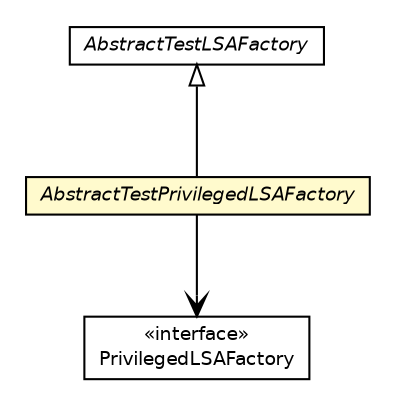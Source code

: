#!/usr/local/bin/dot
#
# Class diagram 
# Generated by UmlGraph version 4.4 (http://www.spinellis.gr/sw/umlgraph)
#

digraph G {
	edge [fontname="Helvetica",fontsize=10,labelfontname="Helvetica",labelfontsize=10];
	node [fontname="Helvetica",fontsize=10,shape=plaintext];
	// it.apice.sapere.api.AbstractTestPrivilegedLSAFactory
	c19766 [label=<<table border="0" cellborder="1" cellspacing="0" cellpadding="2" port="p" bgcolor="lemonChiffon" href="./AbstractTestPrivilegedLSAFactory.html">
		<tr><td><table border="0" cellspacing="0" cellpadding="1">
			<tr><td><font face="Helvetica-Oblique"> AbstractTestPrivilegedLSAFactory </font></td></tr>
		</table></td></tr>
		</table>>, fontname="Helvetica", fontcolor="black", fontsize=9.0];
	// it.apice.sapere.api.AbstractTestLSAFactory
	c19777 [label=<<table border="0" cellborder="1" cellspacing="0" cellpadding="2" port="p" href="./AbstractTestLSAFactory.html">
		<tr><td><table border="0" cellspacing="0" cellpadding="1">
			<tr><td><font face="Helvetica-Oblique"> AbstractTestLSAFactory </font></td></tr>
		</table></td></tr>
		</table>>, fontname="Helvetica", fontcolor="black", fontsize=9.0];
	// it.apice.sapere.api.PrivilegedLSAFactory
	c19793 [label=<<table border="0" cellborder="1" cellspacing="0" cellpadding="2" port="p" href="./PrivilegedLSAFactory.html">
		<tr><td><table border="0" cellspacing="0" cellpadding="1">
			<tr><td> &laquo;interface&raquo; </td></tr>
			<tr><td> PrivilegedLSAFactory </td></tr>
		</table></td></tr>
		</table>>, fontname="Helvetica", fontcolor="black", fontsize=9.0];
	//it.apice.sapere.api.AbstractTestPrivilegedLSAFactory extends it.apice.sapere.api.AbstractTestLSAFactory
	c19777:p -> c19766:p [dir=back,arrowtail=empty];
	// it.apice.sapere.api.AbstractTestPrivilegedLSAFactory NAVASSOC it.apice.sapere.api.PrivilegedLSAFactory
	c19766:p -> c19793:p [taillabel="", label="", headlabel="", fontname="Helvetica", fontcolor="black", fontsize=10.0, color="black", arrowhead=open];
}


